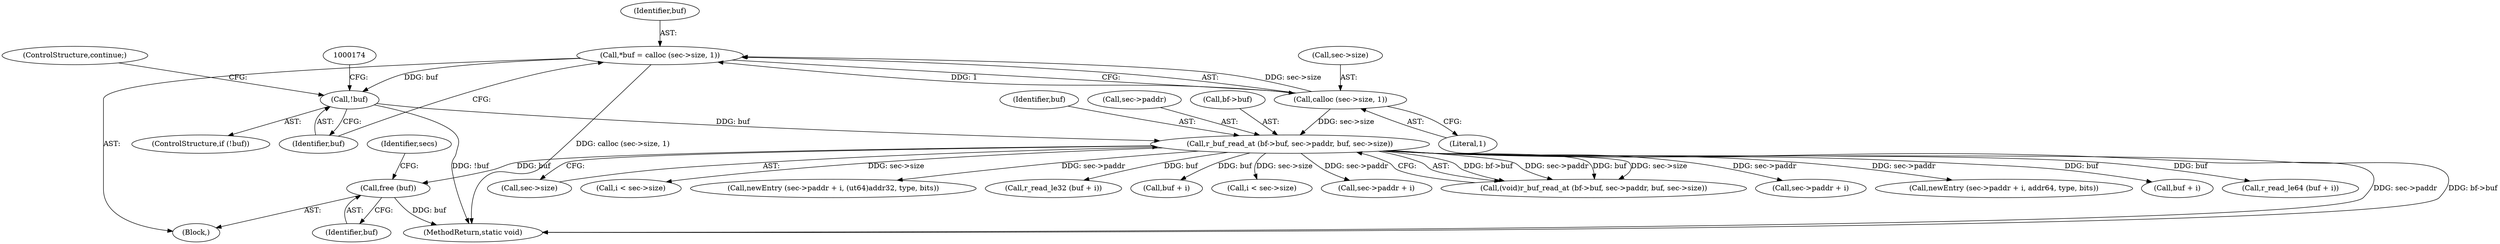 digraph "0_radare2_1f37c04f2a762500222dda2459e6a04646feeedf@API" {
"1000271" [label="(Call,free (buf))"];
"1000175" [label="(Call,r_buf_read_at (bf->buf, sec->paddr, buf, sec->size))"];
"1000169" [label="(Call,!buf)"];
"1000161" [label="(Call,*buf = calloc (sec->size, 1))"];
"1000163" [label="(Call,calloc (sec->size, 1))"];
"1000182" [label="(Identifier,buf)"];
"1000175" [label="(Call,r_buf_read_at (bf->buf, sec->paddr, buf, sec->size))"];
"1000250" [label="(Call,buf + i)"];
"1000167" [label="(Literal,1)"];
"1000249" [label="(Call,r_read_le64 (buf + i))"];
"1000161" [label="(Call,*buf = calloc (sec->size, 1))"];
"1000164" [label="(Call,sec->size)"];
"1000271" [label="(Call,free (buf))"];
"1000169" [label="(Call,!buf)"];
"1000183" [label="(Call,sec->size)"];
"1000237" [label="(Call,i < sec->size)"];
"1000217" [label="(Call,newEntry (sec->paddr + i, (ut64)addr32, type, bits))"];
"1000207" [label="(Call,r_read_le32 (buf + i))"];
"1000159" [label="(Block,)"];
"1000162" [label="(Identifier,buf)"];
"1000168" [label="(ControlStructure,if (!buf))"];
"1000163" [label="(Call,calloc (sec->size, 1))"];
"1000275" [label="(MethodReturn,static void)"];
"1000195" [label="(Call,i < sec->size)"];
"1000272" [label="(Identifier,buf)"];
"1000179" [label="(Call,sec->paddr)"];
"1000176" [label="(Call,bf->buf)"];
"1000274" [label="(Identifier,secs)"];
"1000170" [label="(Identifier,buf)"];
"1000260" [label="(Call,sec->paddr + i)"];
"1000173" [label="(Call,(void)r_buf_read_at (bf->buf, sec->paddr, buf, sec->size))"];
"1000218" [label="(Call,sec->paddr + i)"];
"1000259" [label="(Call,newEntry (sec->paddr + i, addr64, type, bits))"];
"1000172" [label="(ControlStructure,continue;)"];
"1000208" [label="(Call,buf + i)"];
"1000271" -> "1000159"  [label="AST: "];
"1000271" -> "1000272"  [label="CFG: "];
"1000272" -> "1000271"  [label="AST: "];
"1000274" -> "1000271"  [label="CFG: "];
"1000271" -> "1000275"  [label="DDG: buf"];
"1000175" -> "1000271"  [label="DDG: buf"];
"1000175" -> "1000173"  [label="AST: "];
"1000175" -> "1000183"  [label="CFG: "];
"1000176" -> "1000175"  [label="AST: "];
"1000179" -> "1000175"  [label="AST: "];
"1000182" -> "1000175"  [label="AST: "];
"1000183" -> "1000175"  [label="AST: "];
"1000173" -> "1000175"  [label="CFG: "];
"1000175" -> "1000275"  [label="DDG: sec->paddr"];
"1000175" -> "1000275"  [label="DDG: bf->buf"];
"1000175" -> "1000173"  [label="DDG: bf->buf"];
"1000175" -> "1000173"  [label="DDG: sec->paddr"];
"1000175" -> "1000173"  [label="DDG: buf"];
"1000175" -> "1000173"  [label="DDG: sec->size"];
"1000169" -> "1000175"  [label="DDG: buf"];
"1000163" -> "1000175"  [label="DDG: sec->size"];
"1000175" -> "1000195"  [label="DDG: sec->size"];
"1000175" -> "1000207"  [label="DDG: buf"];
"1000175" -> "1000208"  [label="DDG: buf"];
"1000175" -> "1000217"  [label="DDG: sec->paddr"];
"1000175" -> "1000218"  [label="DDG: sec->paddr"];
"1000175" -> "1000237"  [label="DDG: sec->size"];
"1000175" -> "1000249"  [label="DDG: buf"];
"1000175" -> "1000250"  [label="DDG: buf"];
"1000175" -> "1000259"  [label="DDG: sec->paddr"];
"1000175" -> "1000260"  [label="DDG: sec->paddr"];
"1000169" -> "1000168"  [label="AST: "];
"1000169" -> "1000170"  [label="CFG: "];
"1000170" -> "1000169"  [label="AST: "];
"1000172" -> "1000169"  [label="CFG: "];
"1000174" -> "1000169"  [label="CFG: "];
"1000169" -> "1000275"  [label="DDG: !buf"];
"1000161" -> "1000169"  [label="DDG: buf"];
"1000161" -> "1000159"  [label="AST: "];
"1000161" -> "1000163"  [label="CFG: "];
"1000162" -> "1000161"  [label="AST: "];
"1000163" -> "1000161"  [label="AST: "];
"1000170" -> "1000161"  [label="CFG: "];
"1000161" -> "1000275"  [label="DDG: calloc (sec->size, 1)"];
"1000163" -> "1000161"  [label="DDG: sec->size"];
"1000163" -> "1000161"  [label="DDG: 1"];
"1000163" -> "1000167"  [label="CFG: "];
"1000164" -> "1000163"  [label="AST: "];
"1000167" -> "1000163"  [label="AST: "];
}
